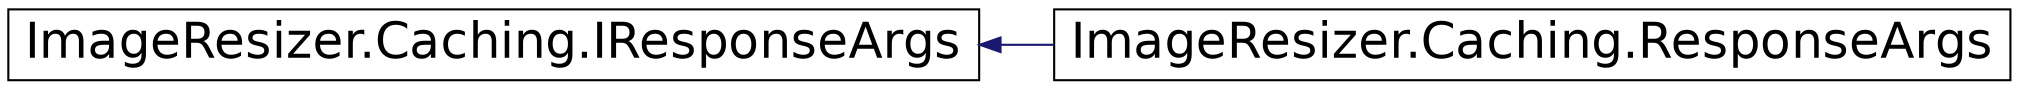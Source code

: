 digraph "Graphical Class Hierarchy"
{
  edge [fontname="Helvetica",fontsize="24",labelfontname="Helvetica",labelfontsize="24"];
  node [fontname="Helvetica",fontsize="24",shape=record];
  rankdir="LR";
  Node1 [label="ImageResizer.Caching.IResponseArgs",height=0.2,width=0.4,color="black", fillcolor="white", style="filled",URL="$interface_image_resizer_1_1_caching_1_1_i_response_args.html",tooltip="A collection of data and callbacks that can be passed to a caching object. "];
  Node1 -> Node2 [dir="back",color="midnightblue",fontsize="24",style="solid",fontname="Helvetica"];
  Node2 [label="ImageResizer.Caching.ResponseArgs",height=0.2,width=0.4,color="black", fillcolor="white", style="filled",URL="$class_image_resizer_1_1_caching_1_1_response_args.html",tooltip="IResponseArgs implementation "];
}
